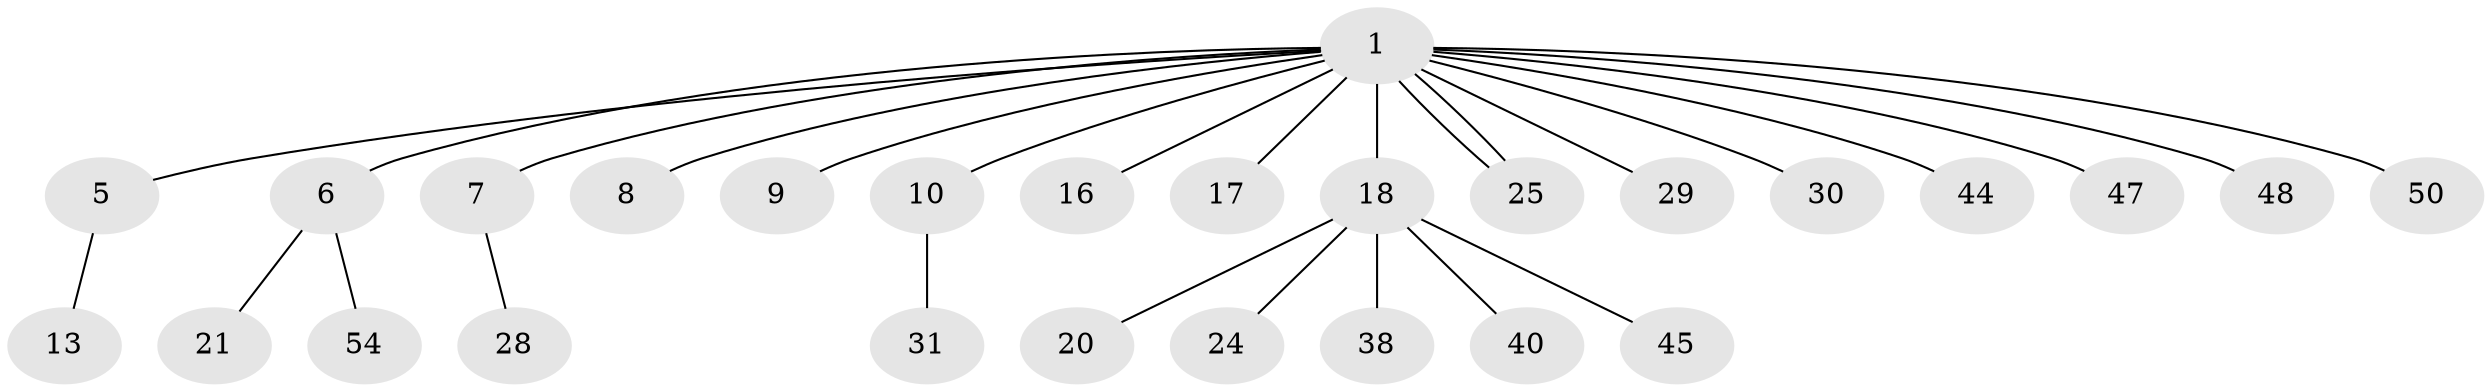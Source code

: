 // original degree distribution, {13: 0.01818181818181818, 3: 0.07272727272727272, 2: 0.21818181818181817, 7: 0.01818181818181818, 5: 0.01818181818181818, 1: 0.6, 6: 0.03636363636363636, 4: 0.01818181818181818}
// Generated by graph-tools (version 1.1) at 2025/14/03/09/25 04:14:37]
// undirected, 27 vertices, 27 edges
graph export_dot {
graph [start="1"]
  node [color=gray90,style=filled];
  1 [super="+2+14+4+3+36"];
  5;
  6 [super="+19+39"];
  7;
  8 [super="+27"];
  9 [super="+12"];
  10 [super="+42+26+33"];
  13;
  16;
  17;
  18;
  20 [super="+23+51"];
  21;
  24;
  25 [super="+43+34"];
  28;
  29;
  30;
  31;
  38;
  40 [super="+53"];
  44;
  45;
  47;
  48;
  50;
  54;
  1 -- 6;
  1 -- 7;
  1 -- 8;
  1 -- 16;
  1 -- 25;
  1 -- 25;
  1 -- 44;
  1 -- 47;
  1 -- 10;
  1 -- 9;
  1 -- 48;
  1 -- 30;
  1 -- 17;
  1 -- 18;
  1 -- 50;
  1 -- 5;
  1 -- 29;
  5 -- 13;
  6 -- 54;
  6 -- 21;
  7 -- 28;
  10 -- 31;
  18 -- 20;
  18 -- 24;
  18 -- 38;
  18 -- 40;
  18 -- 45;
}
